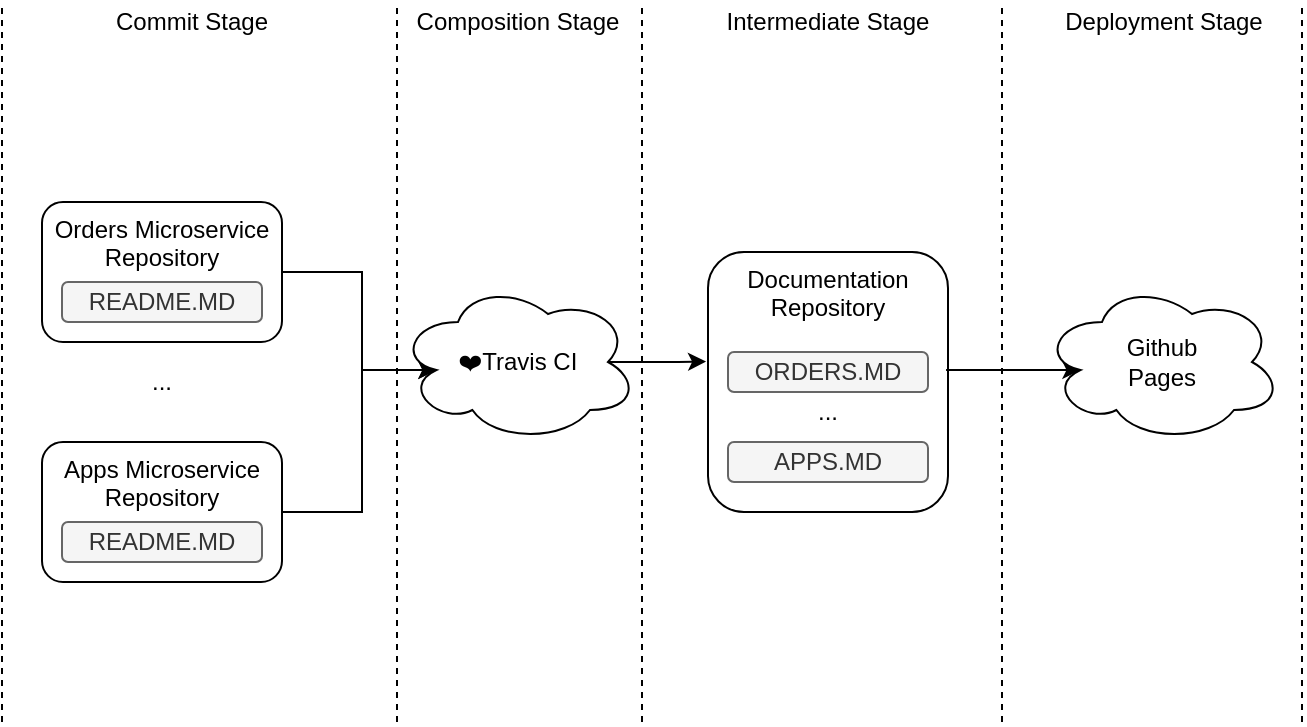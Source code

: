 <mxfile version="12.3.6" type="device" pages="1"><diagram id="By7ewFL767qThsYiPGLb" name="Page-1"><mxGraphModel dx="946" dy="623" grid="1" gridSize="10" guides="1" tooltips="1" connect="1" arrows="1" fold="1" page="1" pageScale="1" pageWidth="827" pageHeight="1169" math="0" shadow="0"><root><mxCell id="0"/><mxCell id="1" parent="0"/><mxCell id="-p3pu6VnkJmE-ibHQFOz-11" style="edgeStyle=orthogonalEdgeStyle;rounded=0;orthogonalLoop=1;jettySize=auto;html=1;entryX=0.16;entryY=0.55;entryDx=0;entryDy=0;entryPerimeter=0;" edge="1" parent="1" source="-p3pu6VnkJmE-ibHQFOz-2" target="-p3pu6VnkJmE-ibHQFOz-10"><mxGeometry relative="1" as="geometry"><Array as="points"><mxPoint x="240" y="215"/><mxPoint x="240" y="264"/></Array></mxGeometry></mxCell><mxCell id="-p3pu6VnkJmE-ibHQFOz-2" value="Orders Microservice Repository" style="rounded=1;whiteSpace=wrap;html=1;verticalAlign=top;" vertex="1" parent="1"><mxGeometry x="80" y="180" width="120" height="70" as="geometry"/></mxCell><mxCell id="-p3pu6VnkJmE-ibHQFOz-3" value="..." style="text;html=1;strokeColor=none;fillColor=none;align=center;verticalAlign=middle;whiteSpace=wrap;rounded=0;" vertex="1" parent="1"><mxGeometry x="120" y="260" width="40" height="20" as="geometry"/></mxCell><mxCell id="-p3pu6VnkJmE-ibHQFOz-6" value="README.MD" style="rounded=1;whiteSpace=wrap;html=1;fillColor=#f5f5f5;strokeColor=#666666;fontColor=#333333;" vertex="1" parent="1"><mxGeometry x="90" y="220" width="100" height="20" as="geometry"/></mxCell><mxCell id="-p3pu6VnkJmE-ibHQFOz-12" style="edgeStyle=orthogonalEdgeStyle;rounded=0;orthogonalLoop=1;jettySize=auto;html=1;entryX=0.16;entryY=0.55;entryDx=0;entryDy=0;entryPerimeter=0;" edge="1" parent="1" source="-p3pu6VnkJmE-ibHQFOz-8" target="-p3pu6VnkJmE-ibHQFOz-10"><mxGeometry relative="1" as="geometry"><Array as="points"><mxPoint x="240" y="335"/><mxPoint x="240" y="264"/></Array></mxGeometry></mxCell><mxCell id="-p3pu6VnkJmE-ibHQFOz-8" value="Apps Microservice Repository" style="rounded=1;whiteSpace=wrap;html=1;verticalAlign=top;" vertex="1" parent="1"><mxGeometry x="80" y="300" width="120" height="70" as="geometry"/></mxCell><mxCell id="-p3pu6VnkJmE-ibHQFOz-9" value="README.MD" style="rounded=1;whiteSpace=wrap;html=1;fillColor=#f5f5f5;strokeColor=#666666;fontColor=#333333;" vertex="1" parent="1"><mxGeometry x="90" y="340" width="100" height="20" as="geometry"/></mxCell><mxCell id="-p3pu6VnkJmE-ibHQFOz-19" style="edgeStyle=orthogonalEdgeStyle;rounded=0;orthogonalLoop=1;jettySize=auto;html=1;entryX=-0.008;entryY=0.421;entryDx=0;entryDy=0;entryPerimeter=0;exitX=0.875;exitY=0.5;exitDx=0;exitDy=0;exitPerimeter=0;" edge="1" parent="1" source="-p3pu6VnkJmE-ibHQFOz-10" target="-p3pu6VnkJmE-ibHQFOz-14"><mxGeometry relative="1" as="geometry"/></mxCell><mxCell id="-p3pu6VnkJmE-ibHQFOz-10" value="❤️Travis CI" style="ellipse;shape=cloud;whiteSpace=wrap;html=1;" vertex="1" parent="1"><mxGeometry x="258" y="220" width="120" height="80" as="geometry"/></mxCell><mxCell id="-p3pu6VnkJmE-ibHQFOz-14" value="Documentation Repository" style="rounded=1;whiteSpace=wrap;html=1;verticalAlign=top;" vertex="1" parent="1"><mxGeometry x="413" y="205" width="120" height="130" as="geometry"/></mxCell><mxCell id="-p3pu6VnkJmE-ibHQFOz-15" value="ORDERS.MD" style="rounded=1;whiteSpace=wrap;html=1;fillColor=#f5f5f5;strokeColor=#666666;fontColor=#333333;" vertex="1" parent="1"><mxGeometry x="423" y="255" width="100" height="20" as="geometry"/></mxCell><mxCell id="-p3pu6VnkJmE-ibHQFOz-16" value="" style="endArrow=none;dashed=1;html=1;" edge="1" parent="1"><mxGeometry width="50" height="50" relative="1" as="geometry"><mxPoint x="60" y="440" as="sourcePoint"/><mxPoint x="60" y="80" as="targetPoint"/></mxGeometry></mxCell><mxCell id="-p3pu6VnkJmE-ibHQFOz-17" value="" style="endArrow=none;dashed=1;html=1;" edge="1" parent="1"><mxGeometry width="50" height="50" relative="1" as="geometry"><mxPoint x="257.5" y="440" as="sourcePoint"/><mxPoint x="257.5" y="80" as="targetPoint"/></mxGeometry></mxCell><mxCell id="-p3pu6VnkJmE-ibHQFOz-18" value="" style="endArrow=none;dashed=1;html=1;" edge="1" parent="1"><mxGeometry width="50" height="50" relative="1" as="geometry"><mxPoint x="380" y="440" as="sourcePoint"/><mxPoint x="380" y="80" as="targetPoint"/></mxGeometry></mxCell><mxCell id="-p3pu6VnkJmE-ibHQFOz-20" value="APPS.MD" style="rounded=1;whiteSpace=wrap;html=1;fillColor=#f5f5f5;strokeColor=#666666;fontColor=#333333;" vertex="1" parent="1"><mxGeometry x="423" y="300" width="100" height="20" as="geometry"/></mxCell><mxCell id="-p3pu6VnkJmE-ibHQFOz-23" value="..." style="text;html=1;strokeColor=none;fillColor=none;align=center;verticalAlign=middle;whiteSpace=wrap;rounded=0;" vertex="1" parent="1"><mxGeometry x="453" y="275" width="40" height="20" as="geometry"/></mxCell><mxCell id="-p3pu6VnkJmE-ibHQFOz-25" style="edgeStyle=orthogonalEdgeStyle;rounded=0;orthogonalLoop=1;jettySize=auto;html=1;exitX=0.16;exitY=0.55;exitDx=0;exitDy=0;exitPerimeter=0;entryX=0.992;entryY=0.454;entryDx=0;entryDy=0;entryPerimeter=0;startArrow=classic;startFill=1;endArrow=none;endFill=0;" edge="1" parent="1" source="-p3pu6VnkJmE-ibHQFOz-24" target="-p3pu6VnkJmE-ibHQFOz-14"><mxGeometry relative="1" as="geometry"/></mxCell><mxCell id="-p3pu6VnkJmE-ibHQFOz-24" value="Github&lt;br&gt;Pages" style="ellipse;shape=cloud;whiteSpace=wrap;html=1;" vertex="1" parent="1"><mxGeometry x="580" y="220" width="120" height="80" as="geometry"/></mxCell><mxCell id="-p3pu6VnkJmE-ibHQFOz-26" value="" style="endArrow=none;dashed=1;html=1;" edge="1" parent="1"><mxGeometry width="50" height="50" relative="1" as="geometry"><mxPoint x="560" y="440" as="sourcePoint"/><mxPoint x="560" y="80" as="targetPoint"/></mxGeometry></mxCell><mxCell id="-p3pu6VnkJmE-ibHQFOz-27" value="Commit Stage" style="text;html=1;strokeColor=none;fillColor=none;align=center;verticalAlign=middle;whiteSpace=wrap;rounded=0;" vertex="1" parent="1"><mxGeometry x="110" y="80" width="90" height="20" as="geometry"/></mxCell><mxCell id="-p3pu6VnkJmE-ibHQFOz-28" value="Composition Stage" style="text;html=1;strokeColor=none;fillColor=none;align=center;verticalAlign=middle;whiteSpace=wrap;rounded=0;" vertex="1" parent="1"><mxGeometry x="258" y="80" width="120" height="20" as="geometry"/></mxCell><mxCell id="-p3pu6VnkJmE-ibHQFOz-29" value="Intermediate Stage" style="text;html=1;strokeColor=none;fillColor=none;align=center;verticalAlign=middle;whiteSpace=wrap;rounded=0;" vertex="1" parent="1"><mxGeometry x="412" y="80" width="122" height="20" as="geometry"/></mxCell><mxCell id="-p3pu6VnkJmE-ibHQFOz-30" value="Deployment Stage" style="text;html=1;strokeColor=none;fillColor=none;align=center;verticalAlign=middle;whiteSpace=wrap;rounded=0;" vertex="1" parent="1"><mxGeometry x="580" y="80" width="122" height="20" as="geometry"/></mxCell><mxCell id="-p3pu6VnkJmE-ibHQFOz-31" value="" style="endArrow=none;dashed=1;html=1;" edge="1" parent="1"><mxGeometry width="50" height="50" relative="1" as="geometry"><mxPoint x="710" y="440" as="sourcePoint"/><mxPoint x="710" y="80" as="targetPoint"/></mxGeometry></mxCell></root></mxGraphModel></diagram></mxfile>